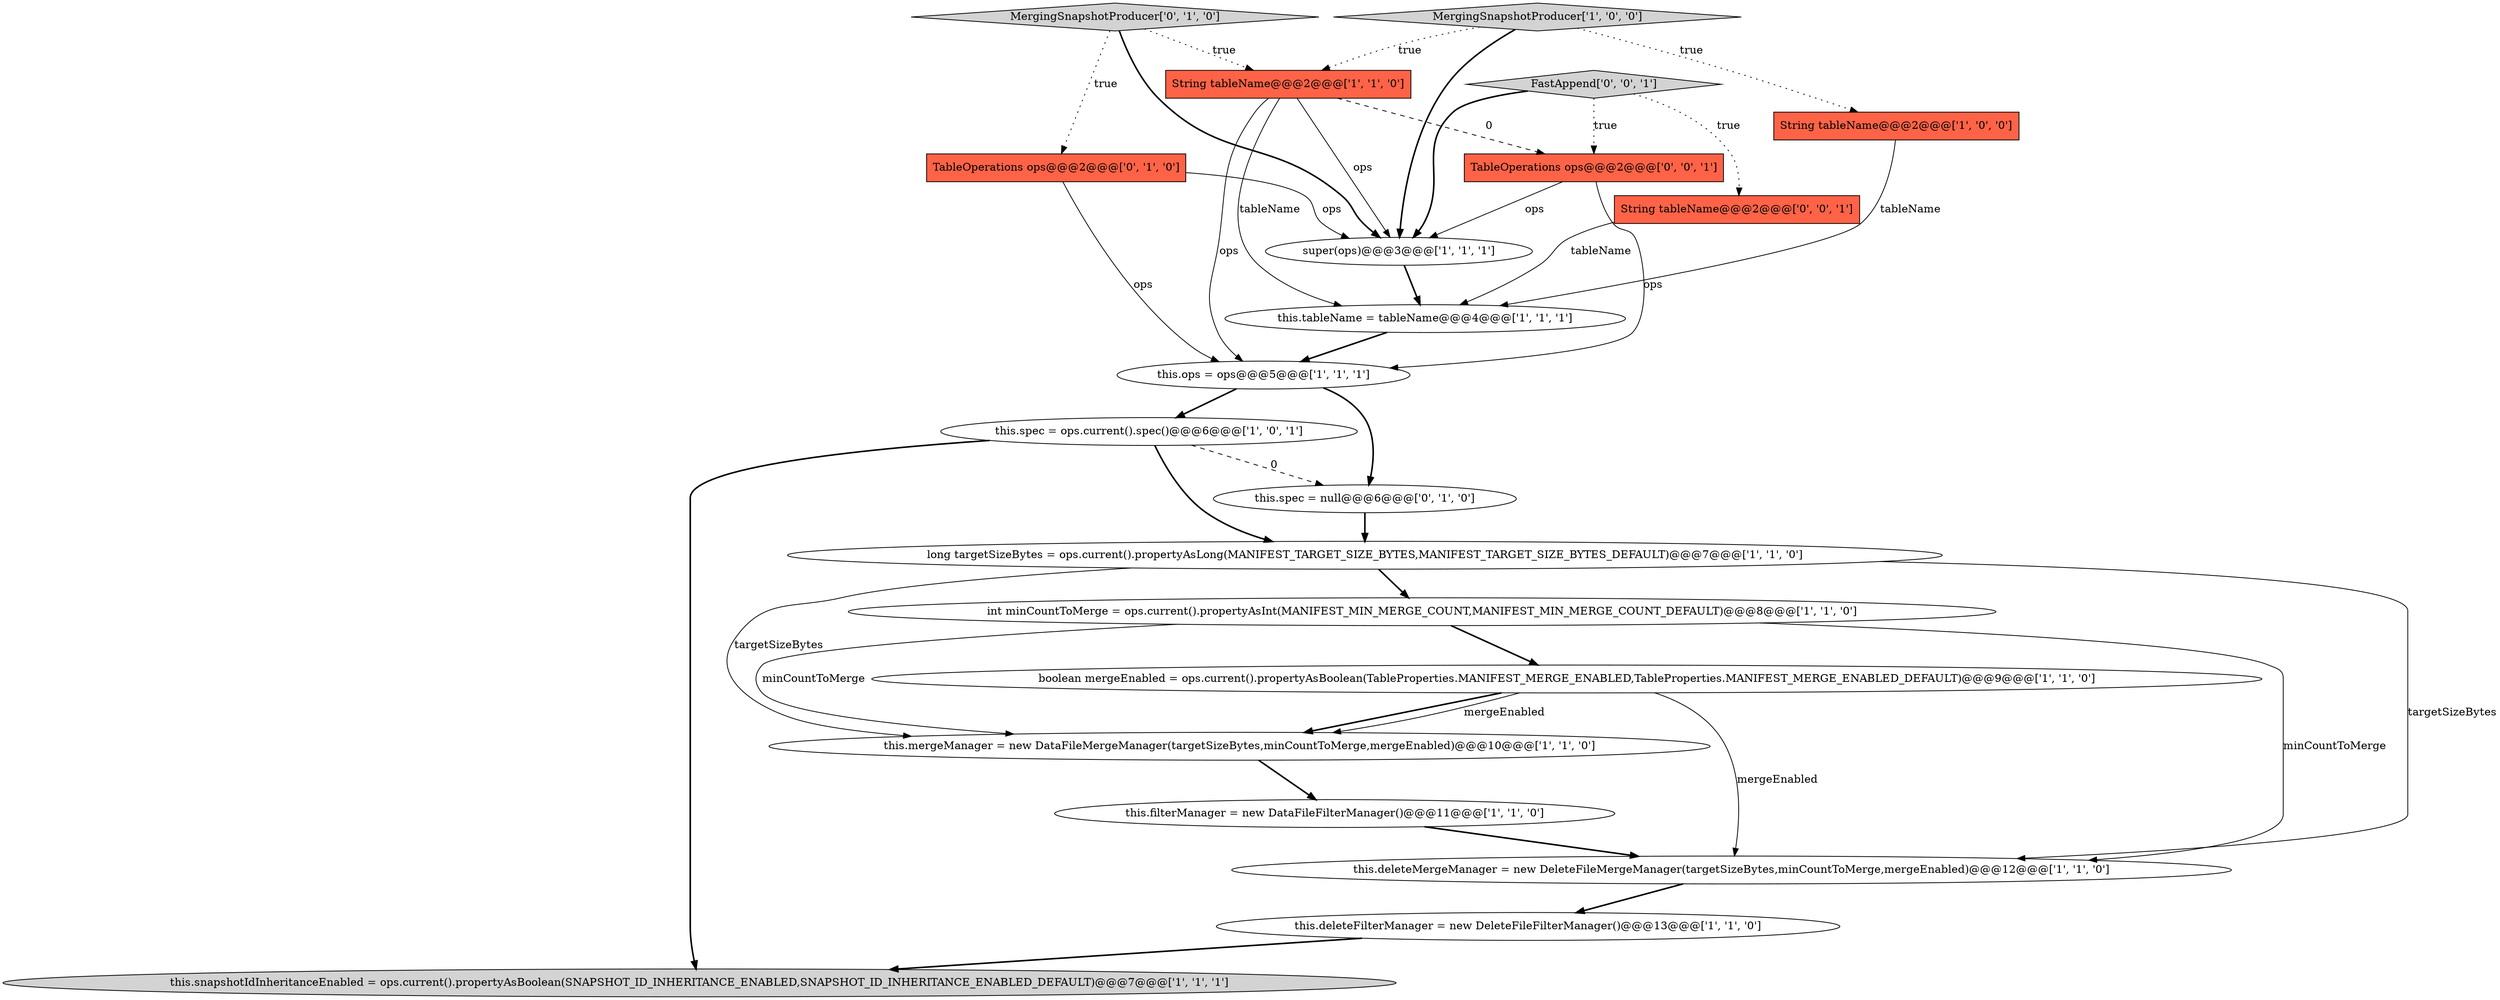 digraph {
2 [style = filled, label = "this.deleteMergeManager = new DeleteFileMergeManager(targetSizeBytes,minCountToMerge,mergeEnabled)@@@12@@@['1', '1', '0']", fillcolor = white, shape = ellipse image = "AAA0AAABBB1BBB"];
12 [style = filled, label = "int minCountToMerge = ops.current().propertyAsInt(MANIFEST_MIN_MERGE_COUNT,MANIFEST_MIN_MERGE_COUNT_DEFAULT)@@@8@@@['1', '1', '0']", fillcolor = white, shape = ellipse image = "AAA0AAABBB1BBB"];
11 [style = filled, label = "long targetSizeBytes = ops.current().propertyAsLong(MANIFEST_TARGET_SIZE_BYTES,MANIFEST_TARGET_SIZE_BYTES_DEFAULT)@@@7@@@['1', '1', '0']", fillcolor = white, shape = ellipse image = "AAA0AAABBB1BBB"];
19 [style = filled, label = "TableOperations ops@@@2@@@['0', '0', '1']", fillcolor = tomato, shape = box image = "AAA0AAABBB3BBB"];
3 [style = filled, label = "MergingSnapshotProducer['1', '0', '0']", fillcolor = lightgray, shape = diamond image = "AAA0AAABBB1BBB"];
10 [style = filled, label = "this.spec = ops.current().spec()@@@6@@@['1', '0', '1']", fillcolor = white, shape = ellipse image = "AAA0AAABBB1BBB"];
15 [style = filled, label = "MergingSnapshotProducer['0', '1', '0']", fillcolor = lightgray, shape = diamond image = "AAA0AAABBB2BBB"];
8 [style = filled, label = "this.filterManager = new DataFileFilterManager()@@@11@@@['1', '1', '0']", fillcolor = white, shape = ellipse image = "AAA0AAABBB1BBB"];
9 [style = filled, label = "this.tableName = tableName@@@4@@@['1', '1', '1']", fillcolor = white, shape = ellipse image = "AAA0AAABBB1BBB"];
0 [style = filled, label = "super(ops)@@@3@@@['1', '1', '1']", fillcolor = white, shape = ellipse image = "AAA0AAABBB1BBB"];
1 [style = filled, label = "this.deleteFilterManager = new DeleteFileFilterManager()@@@13@@@['1', '1', '0']", fillcolor = white, shape = ellipse image = "AAA0AAABBB1BBB"];
6 [style = filled, label = "String tableName@@@2@@@['1', '0', '0']", fillcolor = tomato, shape = box image = "AAA0AAABBB1BBB"];
5 [style = filled, label = "boolean mergeEnabled = ops.current().propertyAsBoolean(TableProperties.MANIFEST_MERGE_ENABLED,TableProperties.MANIFEST_MERGE_ENABLED_DEFAULT)@@@9@@@['1', '1', '0']", fillcolor = white, shape = ellipse image = "AAA0AAABBB1BBB"];
7 [style = filled, label = "this.mergeManager = new DataFileMergeManager(targetSizeBytes,minCountToMerge,mergeEnabled)@@@10@@@['1', '1', '0']", fillcolor = white, shape = ellipse image = "AAA0AAABBB1BBB"];
14 [style = filled, label = "this.ops = ops@@@5@@@['1', '1', '1']", fillcolor = white, shape = ellipse image = "AAA0AAABBB1BBB"];
16 [style = filled, label = "TableOperations ops@@@2@@@['0', '1', '0']", fillcolor = tomato, shape = box image = "AAA0AAABBB2BBB"];
18 [style = filled, label = "String tableName@@@2@@@['0', '0', '1']", fillcolor = tomato, shape = box image = "AAA0AAABBB3BBB"];
17 [style = filled, label = "this.spec = null@@@6@@@['0', '1', '0']", fillcolor = white, shape = ellipse image = "AAA1AAABBB2BBB"];
13 [style = filled, label = "String tableName@@@2@@@['1', '1', '0']", fillcolor = tomato, shape = box image = "AAA0AAABBB1BBB"];
4 [style = filled, label = "this.snapshotIdInheritanceEnabled = ops.current().propertyAsBoolean(SNAPSHOT_ID_INHERITANCE_ENABLED,SNAPSHOT_ID_INHERITANCE_ENABLED_DEFAULT)@@@7@@@['1', '1', '1']", fillcolor = lightgray, shape = ellipse image = "AAA0AAABBB1BBB"];
20 [style = filled, label = "FastAppend['0', '0', '1']", fillcolor = lightgray, shape = diamond image = "AAA0AAABBB3BBB"];
5->2 [style = solid, label="mergeEnabled"];
19->0 [style = solid, label="ops"];
14->17 [style = bold, label=""];
11->2 [style = solid, label="targetSizeBytes"];
11->7 [style = solid, label="targetSizeBytes"];
5->7 [style = bold, label=""];
7->8 [style = bold, label=""];
11->12 [style = bold, label=""];
15->13 [style = dotted, label="true"];
16->0 [style = solid, label="ops"];
5->7 [style = solid, label="mergeEnabled"];
20->18 [style = dotted, label="true"];
12->7 [style = solid, label="minCountToMerge"];
10->17 [style = dashed, label="0"];
0->9 [style = bold, label=""];
13->19 [style = dashed, label="0"];
10->11 [style = bold, label=""];
13->0 [style = solid, label="ops"];
18->9 [style = solid, label="tableName"];
12->5 [style = bold, label=""];
8->2 [style = bold, label=""];
15->0 [style = bold, label=""];
13->14 [style = solid, label="ops"];
12->2 [style = solid, label="minCountToMerge"];
10->4 [style = bold, label=""];
3->0 [style = bold, label=""];
2->1 [style = bold, label=""];
3->6 [style = dotted, label="true"];
19->14 [style = solid, label="ops"];
9->14 [style = bold, label=""];
1->4 [style = bold, label=""];
17->11 [style = bold, label=""];
6->9 [style = solid, label="tableName"];
15->16 [style = dotted, label="true"];
20->19 [style = dotted, label="true"];
16->14 [style = solid, label="ops"];
20->0 [style = bold, label=""];
14->10 [style = bold, label=""];
3->13 [style = dotted, label="true"];
13->9 [style = solid, label="tableName"];
}
